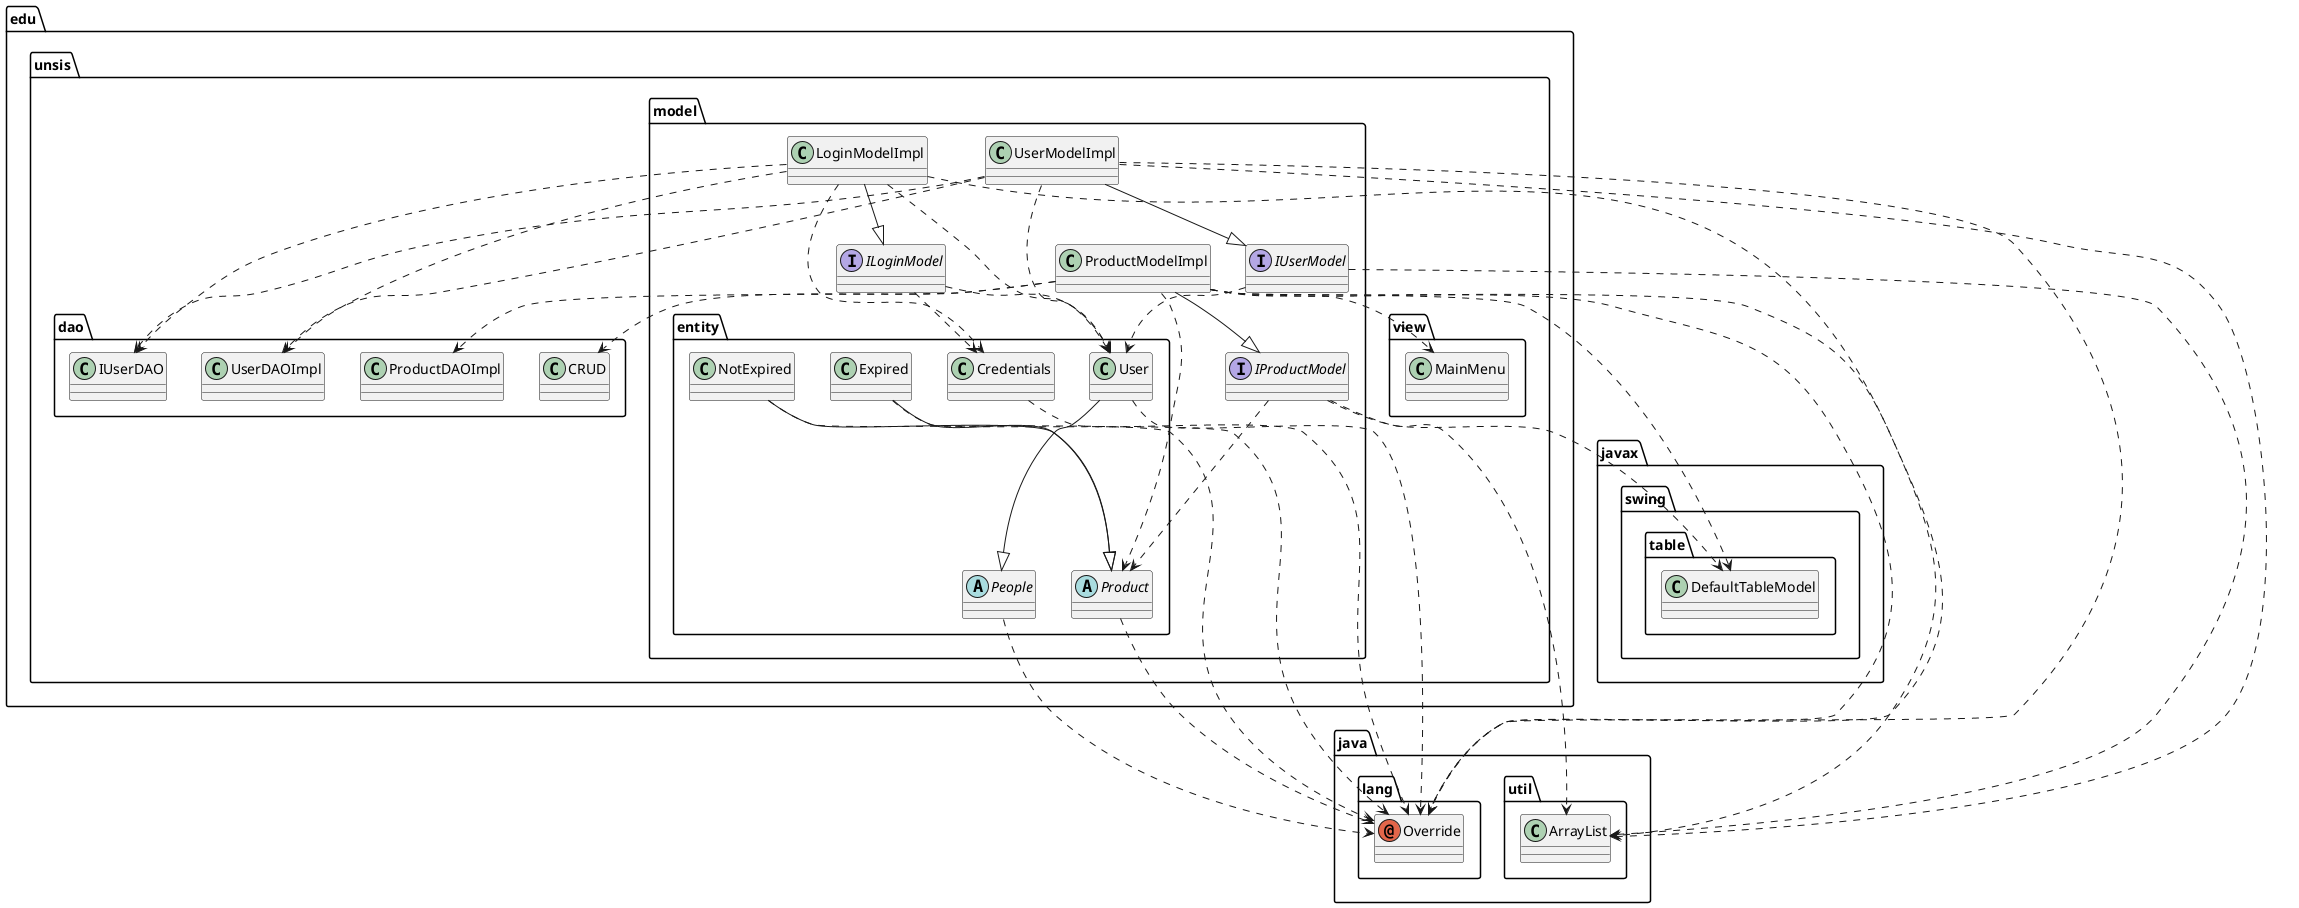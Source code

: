 @startuml
abstract class edu.unsis.model.entity.People
abstract class edu.unsis.model.entity.Product
annotation java.lang.Override
class edu.unsis.dao.CRUD
class edu.unsis.dao.IUserDAO
class edu.unsis.dao.ProductDAOImpl
class edu.unsis.dao.UserDAOImpl
class edu.unsis.model.LoginModelImpl
class edu.unsis.model.ProductModelImpl
class edu.unsis.model.UserModelImpl
class edu.unsis.model.entity.Credentials
class edu.unsis.model.entity.Expired
class edu.unsis.model.entity.NotExpired
class edu.unsis.model.entity.User
class edu.unsis.view.MainMenu
class java.util.ArrayList
class javax.swing.table.DefaultTableModel
interface edu.unsis.model.ILoginModel
interface edu.unsis.model.IProductModel
interface edu.unsis.model.IUserModel
edu.unsis.model.entity.People ..> java.lang.Override
edu.unsis.model.entity.Product ..> java.lang.Override
edu.unsis.model.LoginModelImpl ..> java.lang.Override
edu.unsis.model.LoginModelImpl ..> edu.unsis.dao.IUserDAO
edu.unsis.model.LoginModelImpl ..> edu.unsis.dao.UserDAOImpl
edu.unsis.model.LoginModelImpl ..> edu.unsis.model.entity.Credentials
edu.unsis.model.LoginModelImpl ..> edu.unsis.model.entity.User
edu.unsis.model.LoginModelImpl --|> edu.unsis.model.ILoginModel
edu.unsis.model.ProductModelImpl ..> edu.unsis.model.entity.Product
edu.unsis.model.ProductModelImpl ..> java.lang.Override
edu.unsis.model.ProductModelImpl ..> edu.unsis.dao.CRUD
edu.unsis.model.ProductModelImpl ..> edu.unsis.dao.ProductDAOImpl
edu.unsis.model.ProductModelImpl ..> edu.unsis.view.MainMenu
edu.unsis.model.ProductModelImpl ..> java.util.ArrayList
edu.unsis.model.ProductModelImpl ..> javax.swing.table.DefaultTableModel
edu.unsis.model.ProductModelImpl --|> edu.unsis.model.IProductModel
edu.unsis.model.UserModelImpl ..> java.lang.Override
edu.unsis.model.UserModelImpl ..> edu.unsis.dao.IUserDAO
edu.unsis.model.UserModelImpl ..> edu.unsis.dao.UserDAOImpl
edu.unsis.model.UserModelImpl ..> edu.unsis.model.entity.User
edu.unsis.model.UserModelImpl ..> java.util.ArrayList
edu.unsis.model.UserModelImpl --|> edu.unsis.model.IUserModel
edu.unsis.model.entity.Credentials ..> java.lang.Override
edu.unsis.model.entity.Expired --|> edu.unsis.model.entity.Product
edu.unsis.model.entity.Expired ..> java.lang.Override
edu.unsis.model.entity.NotExpired --|> edu.unsis.model.entity.Product
edu.unsis.model.entity.NotExpired ..> java.lang.Override
edu.unsis.model.entity.User --|> edu.unsis.model.entity.People
edu.unsis.model.entity.User ..> java.lang.Override
edu.unsis.model.ILoginModel ..> edu.unsis.model.entity.Credentials
edu.unsis.model.ILoginModel ..> edu.unsis.model.entity.User
edu.unsis.model.IProductModel ..> edu.unsis.model.entity.Product
edu.unsis.model.IProductModel ..> java.util.ArrayList
edu.unsis.model.IProductModel ..> javax.swing.table.DefaultTableModel
edu.unsis.model.IUserModel ..> edu.unsis.model.entity.User
edu.unsis.model.IUserModel ..> java.util.ArrayList
@enduml